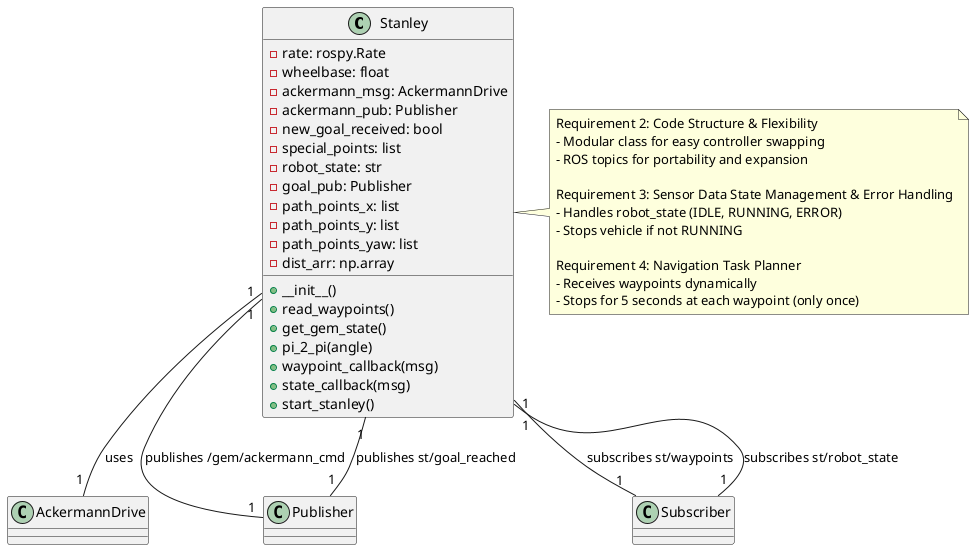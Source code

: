 @startuml
' Assignment-driven Stanley Controller Structure

class Stanley {
    - rate: rospy.Rate
    - wheelbase: float
    - ackermann_msg: AckermannDrive
    - ackermann_pub: Publisher
    - new_goal_received: bool
    - special_points: list
    - robot_state: str
    - goal_pub: Publisher
    - path_points_x: list
    - path_points_y: list
    - path_points_yaw: list
    - dist_arr: np.array

    + __init__()
    + read_waypoints()
    + get_gem_state()
    + pi_2_pi(angle)
    + waypoint_callback(msg)
    + state_callback(msg)
    + start_stanley()
}

Stanley "1" -- "1" AckermannDrive : uses
Stanley "1" -- "1" Publisher : publishes /gem/ackermann_cmd
Stanley "1" -- "1" Publisher : publishes st/goal_reached
Stanley "1" -- "1" Subscriber : subscribes st/waypoints
Stanley "1" -- "1" Subscriber : subscribes st/robot_state

note right of Stanley
Requirement 2: Code Structure & Flexibility
- Modular class for easy controller swapping
- ROS topics for portability and expansion

Requirement 3: Sensor Data State Management & Error Handling
- Handles robot_state (IDLE, RUNNING, ERROR)
- Stops vehicle if not RUNNING

Requirement 4: Navigation Task Planner
- Receives waypoints dynamically
- Stops for 5 seconds at each waypoint (only once)
end note

@enduml